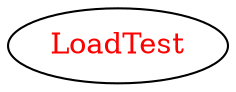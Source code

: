 digraph dependencyGraph {
 concentrate=true;
 ranksep="2.0";
 rankdir="LR"; 
 splines="ortho";
"LoadTest" [fontcolor="red"];
}